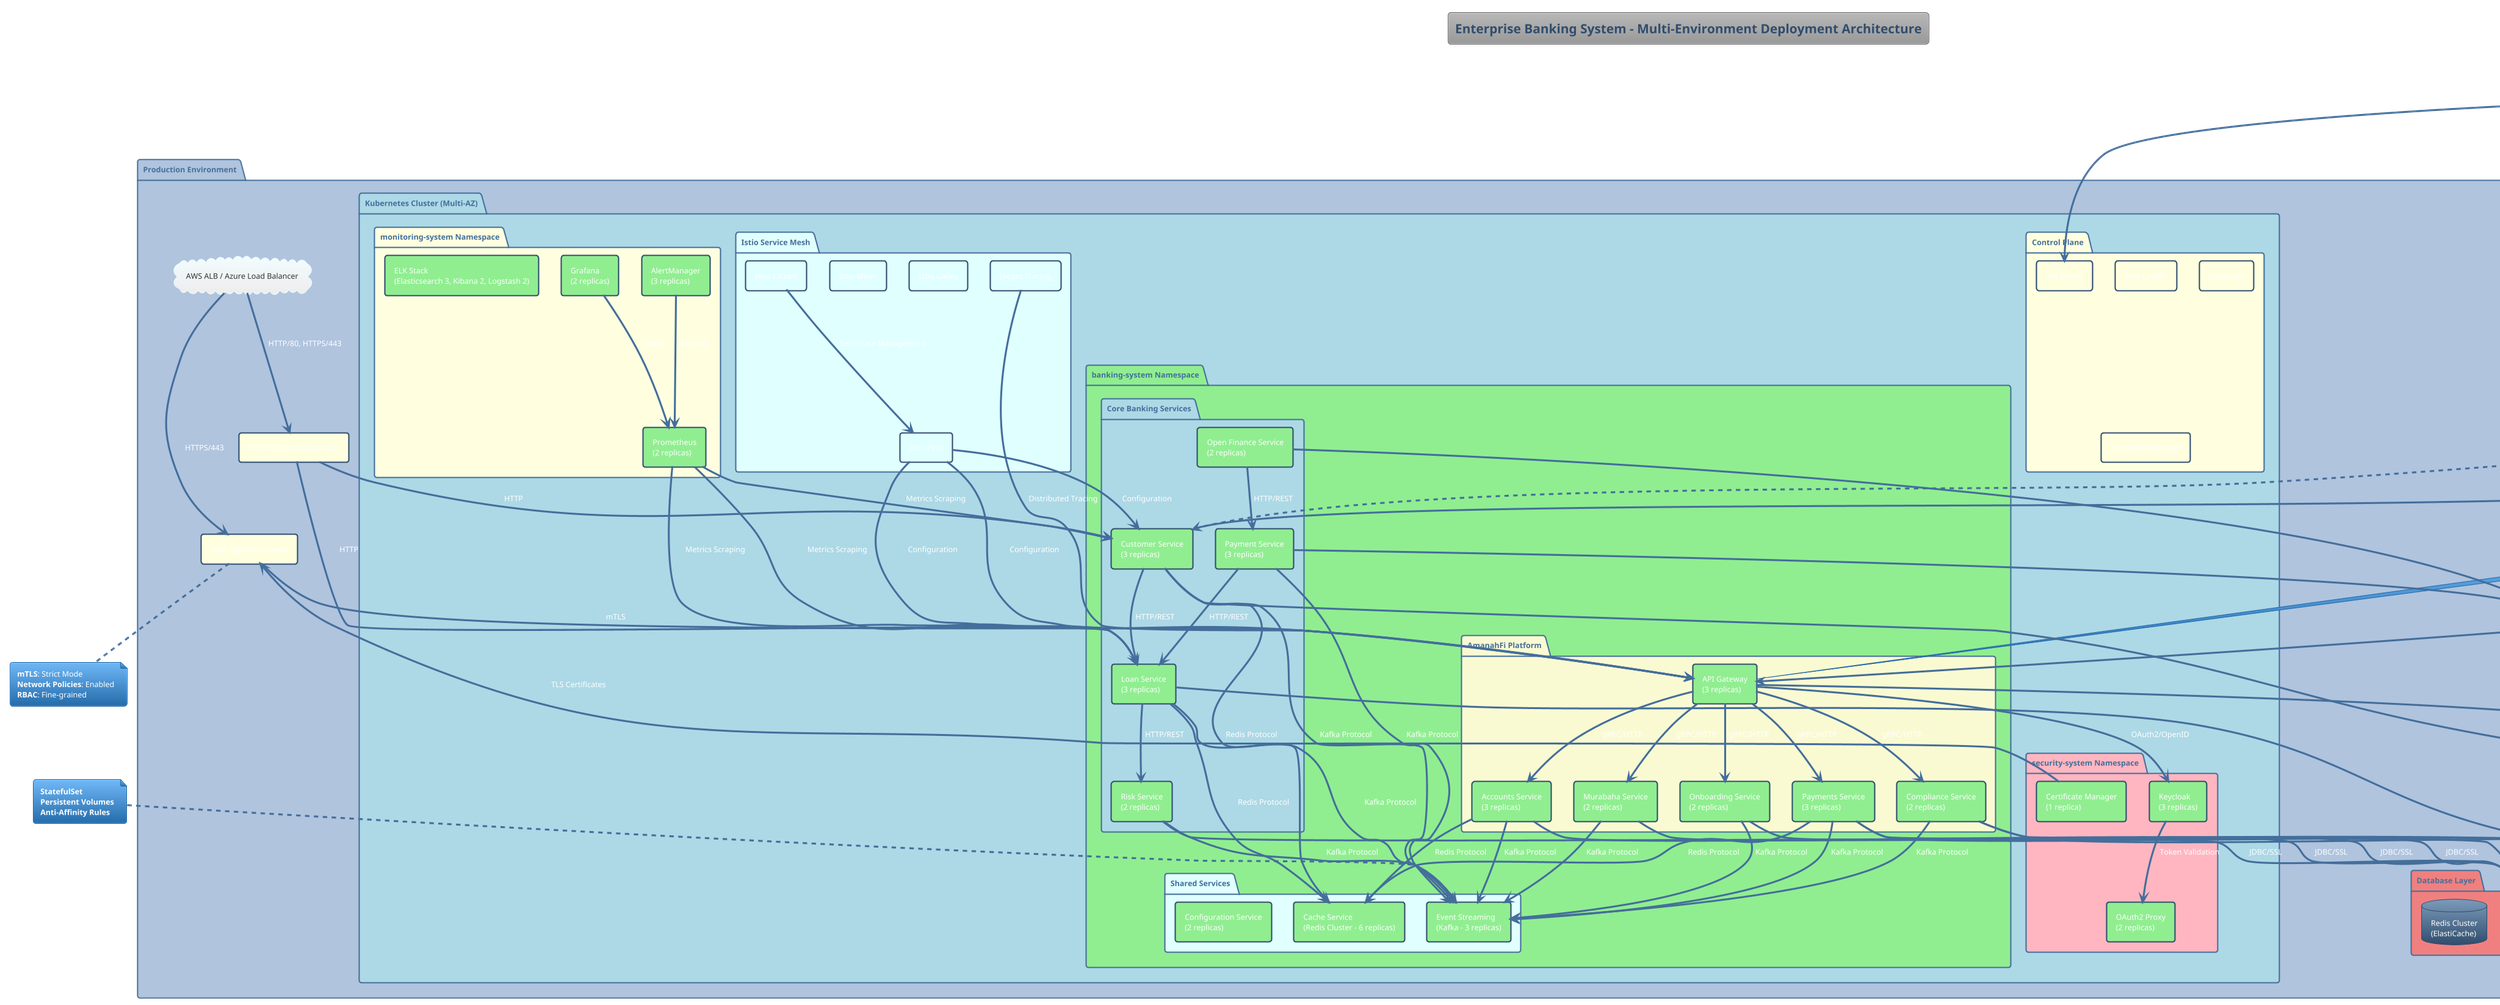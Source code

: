 @startuml deployment-architecture
!theme spacelab

title Enterprise Banking System - Multi-Environment Deployment Architecture

' Production Environment
package "Production Environment" #lightsteelblue {
  
  ' Load Balancer & Ingress
  cloud "AWS ALB / Azure Load Balancer" as ALB
  rectangle "Istio Ingress Gateway" as IngressGW #lightyellow
  rectangle "NGINX Ingress Controller" as NGINX #lightyellow
  
  ' Kubernetes Cluster
  package "Kubernetes Cluster (Multi-AZ)" #lightblue {
    
    ' Control Plane
    package "Control Plane" #lightyellow {
      rectangle "API Server" as APIServer #lightyellow
      rectangle "etcd Cluster" as etcd #lightyellow
      rectangle "Scheduler" as Scheduler #lightyellow
      rectangle "Controller Manager" as ControllerMgr #lightyellow
    }
    
    ' Istio Service Mesh
    package "Istio Service Mesh" #lightcyan {
      rectangle "Istio Pilot" as Pilot #lightcyan
      rectangle "Istio Citadel" as Citadel #lightcyan
      rectangle "Istio Galley" as Galley #lightcyan
      rectangle "Istio Mixer" as Mixer #lightcyan
      rectangle "Jaeger Tracing" as Jaeger #lightcyan
    }
    
    ' Banking Services Namespace
    package "banking-system Namespace" #lightgreen {
      
      ' AmanahFi Platform Pods
      package "AmanahFi Platform" #lightgoldenrodyellow {
        rectangle "API Gateway\n(3 replicas)" as AmanahGWPod #lightgreen
        rectangle "Onboarding Service\n(2 replicas)" as OnboardPod #lightgreen
        rectangle "Accounts Service\n(3 replicas)" as AccountsPod #lightgreen
        rectangle "Payments Service\n(3 replicas)" as PaymentsPod #lightgreen
        rectangle "Murabaha Service\n(2 replicas)" as MurabahaPod #lightgreen
        rectangle "Compliance Service\n(2 replicas)" as CompliancePod #lightgreen
      }
      
      ' Core Banking Pods
      package "Core Banking Services" #lightblue {
        rectangle "Customer Service\n(3 replicas)" as CustomerPod #lightgreen
        rectangle "Loan Service\n(3 replicas)" as LoanPod #lightgreen
        rectangle "Payment Service\n(3 replicas)" as CorePaymentPod #lightgreen
        rectangle "Risk Service\n(2 replicas)" as RiskPod #lightgreen
        rectangle "Open Finance Service\n(2 replicas)" as OpenFinancePod #lightgreen
      }
      
      ' Shared Services
      package "Shared Services" #lightcyan {
        rectangle "Event Streaming\n(Kafka - 3 replicas)" as KafkaPod #lightgreen
        rectangle "Cache Service\n(Redis Cluster - 6 replicas)" as RedisPod #lightgreen
        rectangle "Configuration Service\n(2 replicas)" as ConfigPod #lightgreen
      }
    }
    
    ' Identity & Security Namespace
    package "security-system Namespace" #lightpink {
      rectangle "Keycloak\n(3 replicas)" as KeycloakPod #lightgreen
      rectangle "OAuth2 Proxy\n(2 replicas)" as OAuthProxyPod #lightgreen
      rectangle "Certificate Manager\n(1 replica)" as CertManagerPod #lightgreen
    }
    
    ' Monitoring Namespace
    package "monitoring-system Namespace" #lightyellow {
      rectangle "Prometheus\n(2 replicas)" as PrometheusPod #lightgreen
      rectangle "Grafana\n(2 replicas)" as GrafanaPod #lightgreen
      rectangle "AlertManager\n(3 replicas)" as AlertManagerPod #lightgreen
      rectangle "ELK Stack\n(Elasticsearch 3, Kibana 2, Logstash 2)" as ELKPod #lightgreen
    }
  }
  
  ' Database Layer (External)
  package "Database Layer" #lightcoral {
    database "PostgreSQL\n(Multi-AZ RDS)" as PostgreSQLProd
    database "Redis Cluster\n(ElastiCache)" as RedisProd
  }
}

' Staging Environment
package "Staging Environment" #lightgray {
  package "Staging K8s Cluster" #lightblue {
    rectangle "AmanahFi Services\n(1 replica each)" as StagingAmanah #lightgreen
    rectangle "Core Banking Services\n(1 replica each)" as StagingCore #lightgreen
    rectangle "Shared Services\n(1 replica each)" as StagingShared #lightgreen
    database "PostgreSQL\n(Single AZ)" as PostgreSQLStaging
    database "Redis\n(Single Node)" as RedisStaging
  }
}

' Development Environment
package "Development Environment" #lightcyan {
  package "Local / Dev Cluster" #lightblue {
    rectangle "All Services\n(1 replica)" as DevServices #lightgreen
    database "H2 In-Memory\n/ Local PostgreSQL" as DevDB
    database "Embedded Redis" as DevRedis
  }
}

' CI/CD Pipeline
package "CI/CD Pipeline" #lavender {
  rectangle "GitHub Actions" as GithubActions #lavender
  rectangle "Docker Registry\n(ECR/ACR)" as DockerRegistry #lavender
  rectangle "Helm Chart Repository" as HelmRepo #lavender
  rectangle "ArgoCD" as ArgoCD #lavender
  rectangle "Terraform Cloud" as TerraformCloud #lavender
}

' External Dependencies
package "External Services" #lightgray {
  rectangle "AWS/Azure Services" as CloudServices #lightgray
  rectangle "Central Bank APIs" as CBAPIs #lightgray
  rectangle "Payment Networks" as PaymentNetworks #lightgray
  rectangle "Regulatory Systems" as RegulatorySystems #lightgray
}

' Traffic Flow
ALB --> IngressGW : HTTPS/443
ALB --> NGINX : HTTP/80, HTTPS/443
IngressGW --> AmanahGWPod : mTLS
NGINX --> CustomerPod : HTTP
NGINX --> LoanPod : HTTP

' Service Dependencies
AmanahGWPod --> OnboardPod : gRPC/HTTP
AmanahGWPod --> AccountsPod : gRPC/HTTP
AmanahGWPod --> PaymentsPod : gRPC/HTTP
AmanahGWPod --> MurabahaPod : gRPC/HTTP
AmanahGWPod --> CompliancePod : gRPC/HTTP

CustomerPod --> LoanPod : HTTP/REST
LoanPod --> RiskPod : HTTP/REST
CorePaymentPod --> LoanPod : HTTP/REST
OpenFinancePod --> CorePaymentPod : HTTP/REST

' Event Streaming
OnboardPod --> KafkaPod : Kafka Protocol
AccountsPod --> KafkaPod : Kafka Protocol
PaymentsPod --> KafkaPod : Kafka Protocol
MurabahaPod --> KafkaPod : Kafka Protocol
CompliancePod --> KafkaPod : Kafka Protocol

CustomerPod --> KafkaPod : Kafka Protocol
LoanPod --> KafkaPod : Kafka Protocol
CorePaymentPod --> KafkaPod : Kafka Protocol
RiskPod --> KafkaPod : Kafka Protocol

' Caching
AccountsPod --> RedisPod : Redis Protocol
PaymentsPod --> RedisPod : Redis Protocol
CustomerPod --> RedisPod : Redis Protocol
LoanPod --> RedisPod : Redis Protocol

' Database Connections
OnboardPod --> PostgreSQLProd : JDBC/SSL
AccountsPod --> PostgreSQLProd : JDBC/SSL
PaymentsPod --> PostgreSQLProd : JDBC/SSL
MurabahaPod --> PostgreSQLProd : JDBC/SSL
CompliancePod --> PostgreSQLProd : JDBC/SSL

CustomerPod --> PostgreSQLProd : JDBC/SSL
LoanPod --> PostgreSQLProd : JDBC/SSL
CorePaymentPod --> PostgreSQLProd : JDBC/SSL
RiskPod --> PostgreSQLProd : JDBC/SSL
OpenFinancePod --> PostgreSQLProd : JDBC/SSL

' Security Integration
AmanahGWPod --> KeycloakPod : OAuth2/OpenID
KeycloakPod --> OAuthProxyPod : Token Validation
CertManagerPod --> IngressGW : TLS Certificates

' Monitoring Integration
PrometheusPod --> AmanahGWPod : Metrics Scraping
PrometheusPod --> CustomerPod : Metrics Scraping
PrometheusPod --> LoanPod : Metrics Scraping
GrafanaPod --> PrometheusPod : Query
AlertManagerPod --> PrometheusPod : Alerting

' Service Mesh Integration
Pilot --> AmanahGWPod : Configuration
Pilot --> CustomerPod : Configuration
Pilot --> LoanPod : Configuration
Citadel --> Pilot : Certificate Management
Jaeger --> AmanahGWPod : Distributed Tracing

' CI/CD Flow
GithubActions --> DockerRegistry : Push Images
GithubActions --> HelmRepo : Push Charts
ArgoCD --> HelmRepo : Pull Charts
ArgoCD --> APIServer : Deploy
TerraformCloud --> CloudServices : Provision Infrastructure

' External Integration
AmanahGWPod --> CBAPIs : HTTPS/REST
PaymentsPod --> PaymentNetworks : HTTPS/REST
CompliancePod --> RegulatorySystems : HTTPS/REST

' Environment Promotion
StagingAmanah --> AmanahGWPod : Promote to Prod
StagingCore --> CustomerPod : Promote to Prod
DevServices --> StagingAmanah : Promote to Staging

' Scaling Policies
note top of AmanahGWPod : **HPA**: CPU 70%, Memory 80%\n**VPA**: Enabled\n**PDB**: Min Available 2
note top of CustomerPod : **HPA**: CPU 70%, Memory 80%\n**VPA**: Enabled\n**PDB**: Min Available 2
note top of KafkaPod : **StatefulSet**\n**Persistent Volumes**\n**Anti-Affinity Rules**

' Security Policies
note bottom of IngressGW : **mTLS**: Strict Mode\n**Network Policies**: Enabled\n**RBAC**: Fine-grained

@enduml